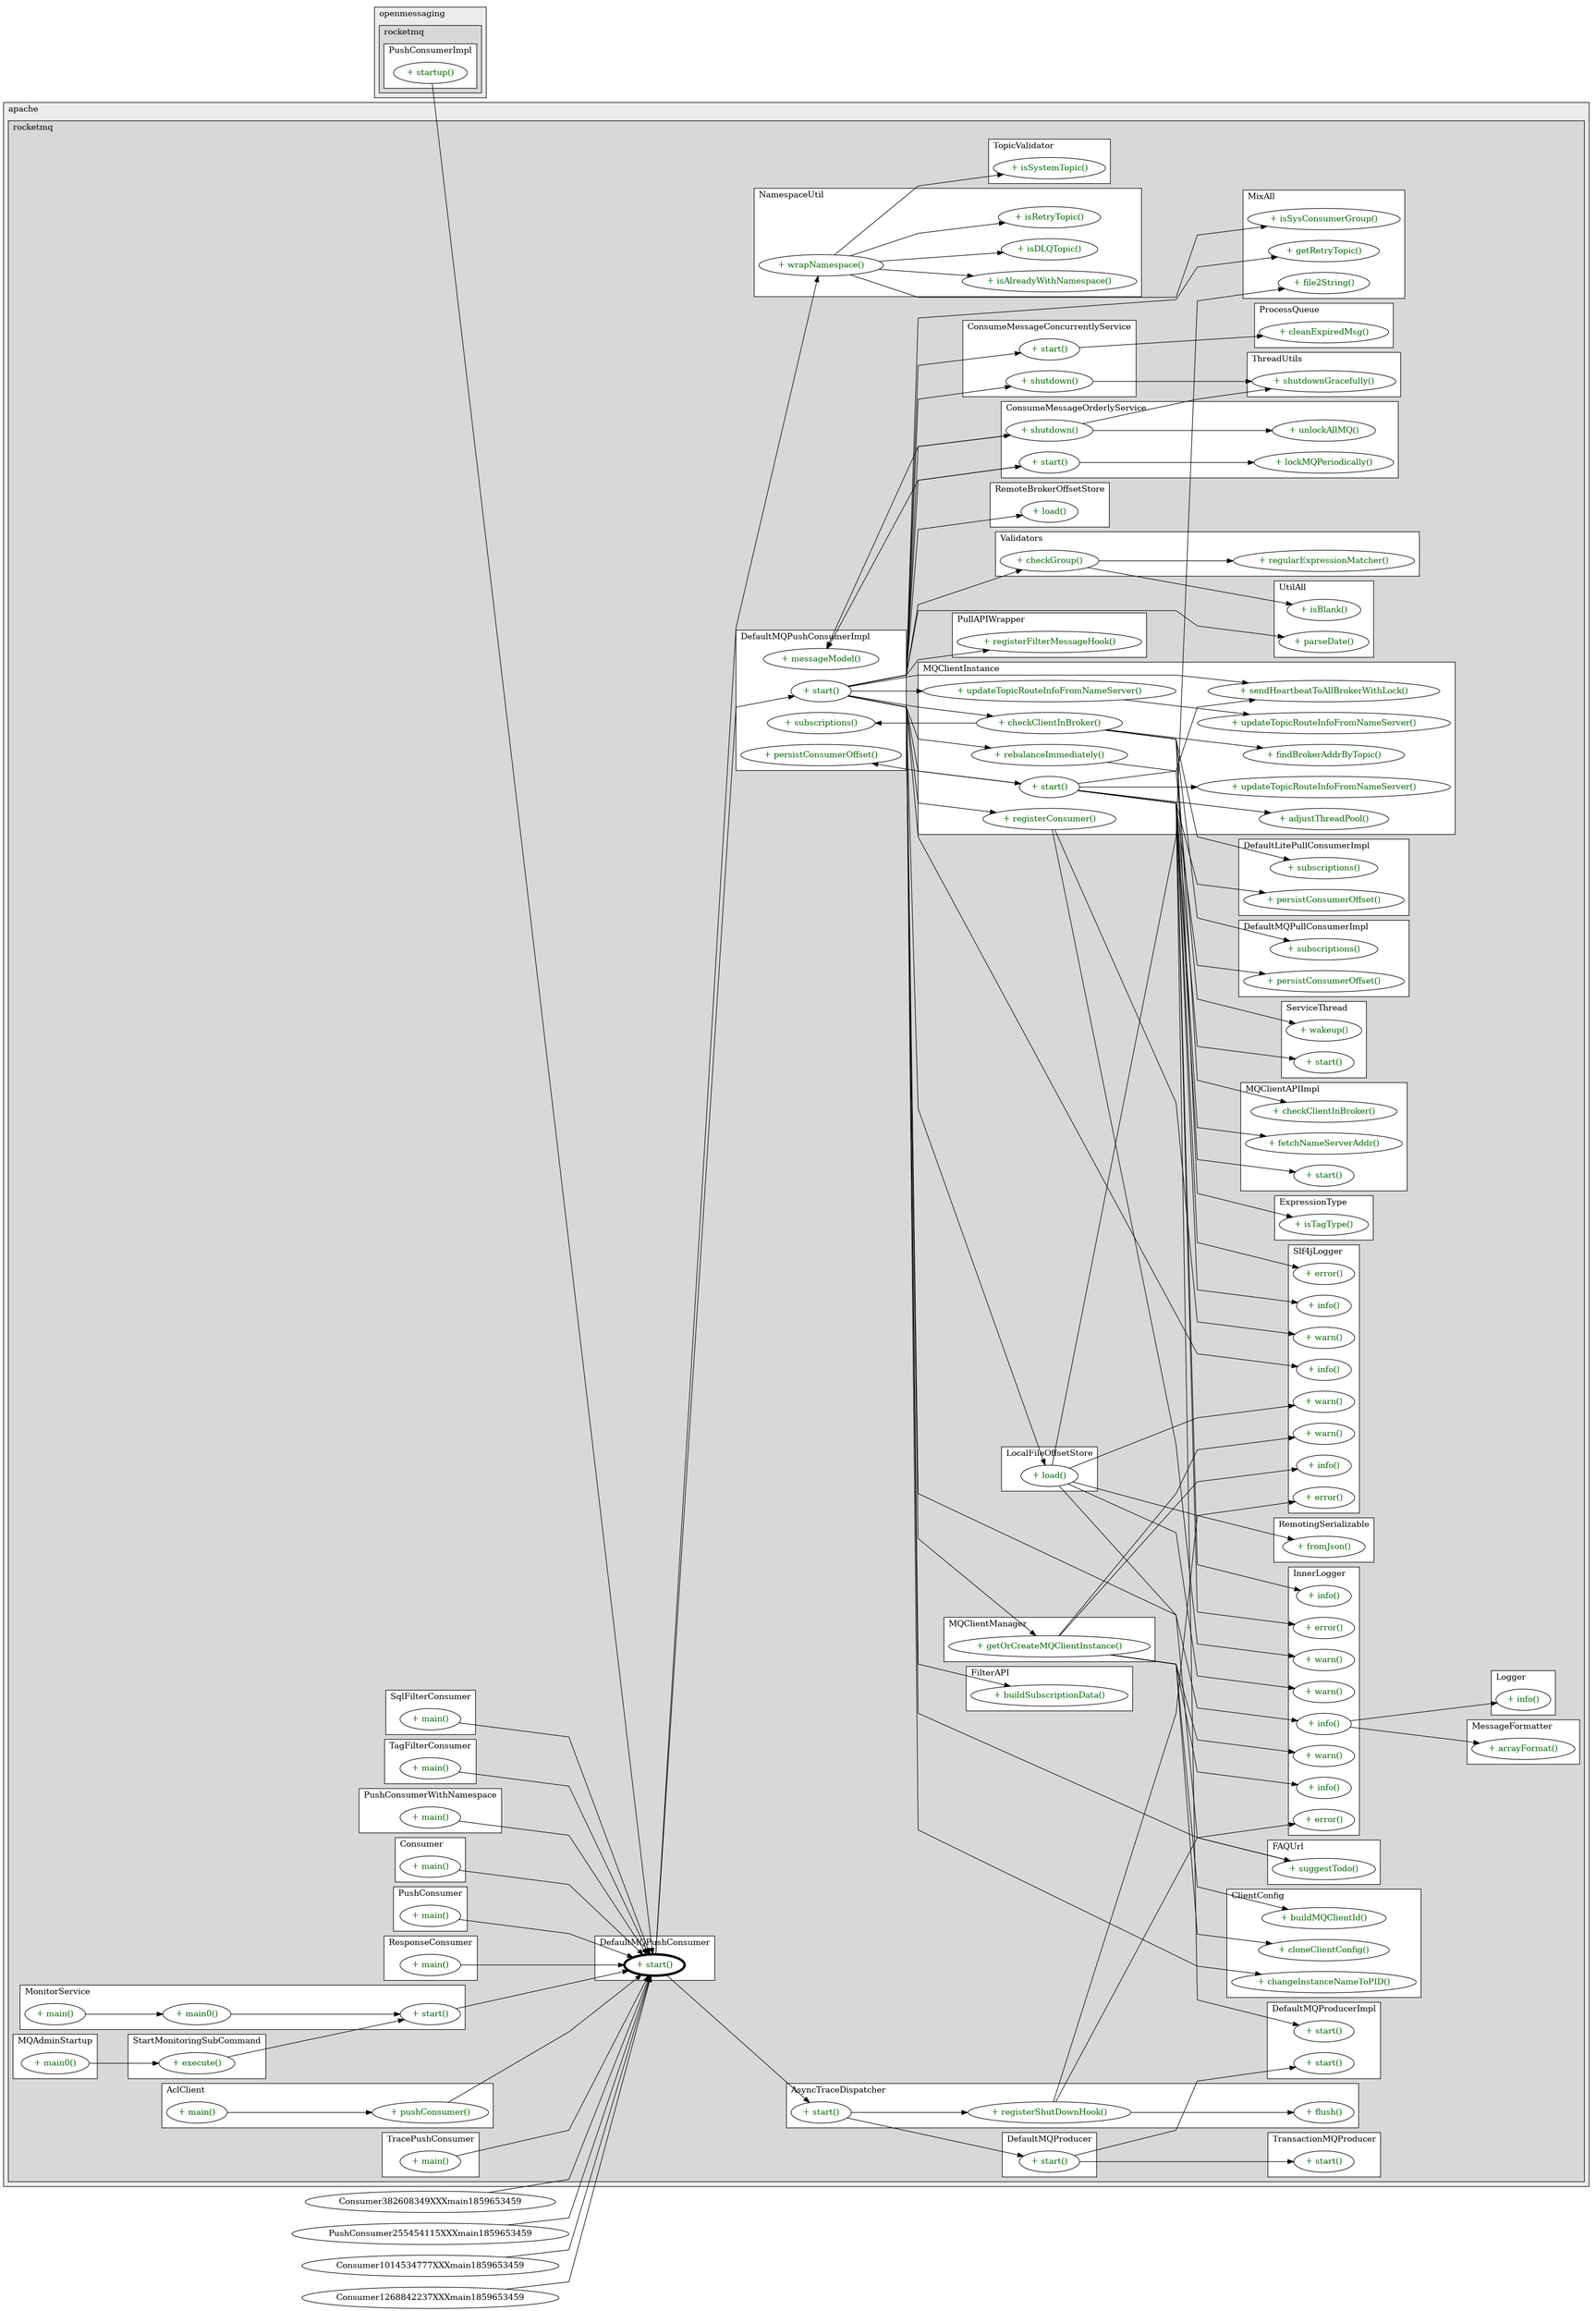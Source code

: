 @startuml

/' diagram meta data start
config=CallConfiguration;
{
  "rootMethod": "org.apache.rocketmq.client.consumer.DefaultMQPushConsumer#start()",
  "projectClassification": {
    "searchMode": "OpenProject", // OpenProject, AllProjects
    "includedProjects": "",
    "pathEndKeywords": "*.impl",
    "isClientPath": "",
    "isClientName": "",
    "isTestPath": "",
    "isTestName": "",
    "isMappingPath": "",
    "isMappingName": "",
    "isDataAccessPath": "",
    "isDataAccessName": "",
    "isDataStructurePath": "",
    "isDataStructureName": "",
    "isInterfaceStructuresPath": "",
    "isInterfaceStructuresName": "",
    "isEntryPointPath": "",
    "isEntryPointName": "",
    "treatFinalFieldsAsMandatory": false
  },
  "graphRestriction": {
    "classPackageExcludeFilter": "",
    "classPackageIncludeFilter": "",
    "classNameExcludeFilter": "",
    "classNameIncludeFilter": "",
    "methodNameExcludeFilter": "",
    "methodNameIncludeFilter": "",
    "removeByInheritance": "", // inheritance/annotation based filtering is done in a second step
    "removeByAnnotation": "",
    "removeByClassPackage": "", // cleanup the graph after inheritance/annotation based filtering is done
    "removeByClassName": "",
    "cutMappings": false,
    "cutEnum": true,
    "cutTests": true,
    "cutClient": true,
    "cutDataAccess": true,
    "cutInterfaceStructures": true,
    "cutDataStructures": true,
    "cutGetterAndSetter": true,
    "cutConstructors": true
  },
  "graphTraversal": {
    "forwardDepth": 3,
    "backwardDepth": 3,
    "classPackageExcludeFilter": "",
    "classPackageIncludeFilter": "",
    "classNameExcludeFilter": "",
    "classNameIncludeFilter": "",
    "methodNameExcludeFilter": "",
    "methodNameIncludeFilter": "",
    "hideMappings": false,
    "hideDataStructures": false,
    "hidePrivateMethods": true,
    "hideInterfaceCalls": true, // indirection: implementation -> interface (is hidden) -> implementation
    "onlyShowApplicationEntryPoints": false, // root node is included
    "useMethodCallsForStructureDiagram": "ForwardOnly" // ForwardOnly, BothDirections, No
  },
  "details": {
    "aggregation": "GroupByClass", // ByClass, GroupByClass, None
    "showMethodParametersTypes": false,
    "showMethodParametersNames": false,
    "showMethodReturnType": false,
    "showPackageLevels": 2,
    "showCallOrder": false,
    "edgeMode": "MethodsOnly", // TypesOnly, MethodsOnly, TypesAndMethods, MethodsAndDirectTypeUsage
    "showDetailedClassStructure": false
  },
  "rootClass": "org.apache.rocketmq.client.consumer.DefaultMQPushConsumer",
  "extensionCallbackMethod": "" // qualified.class.name#methodName - signature: public static String method(String)
}
diagram meta data end '/



digraph g {
    rankdir="LR"
    splines=polyline
    

'nodes 
subgraph cluster_1411517106 { 
   	label=apache
	labeljust=l
	fillcolor="#ececec"
	style=filled
   
   subgraph cluster_1714486248 { 
   	label=rocketmq
	labeljust=l
	fillcolor="#d8d8d8"
	style=filled
   
   subgraph cluster_1115057354 { 
   	label=SqlFilterConsumer
	labeljust=l
	fillcolor=white
	style=filled
   
   SqlFilterConsumer819045724XXXmain1859653459[
	label="+ main()"
	style=filled
	fillcolor=white
	tooltip="SqlFilterConsumer

null"
	fontcolor=darkgreen
];
} 

subgraph cluster_1188440734 { 
   	label=MessageFormatter
	labeljust=l
	fillcolor=white
	style=filled
   
   MessageFormatter1066893677XXXarrayFormat117314406[
	label="+ arrayFormat()"
	style=filled
	fillcolor=white
	tooltip="MessageFormatter

null"
	fontcolor=darkgreen
];
} 

subgraph cluster_1195812458 { 
   	label=TagFilterConsumer
	labeljust=l
	fillcolor=white
	style=filled
   
   TagFilterConsumer819045724XXXmain1859653459[
	label="+ main()"
	style=filled
	fillcolor=white
	tooltip="TagFilterConsumer

null"
	fontcolor=darkgreen
];
} 

subgraph cluster_1198579989 { 
   	label=PullAPIWrapper
	labeljust=l
	fillcolor=white
	style=filled
   
   PullAPIWrapper1317777407XXXregisterFilterMessageHook2076606673[
	label="+ registerFilterMessageHook()"
	style=filled
	fillcolor=white
	tooltip="PullAPIWrapper

null"
	fontcolor=darkgreen
];
} 

subgraph cluster_1350583147 { 
   	label=Slf4jLogger
	labeljust=l
	fillcolor=white
	style=filled
   
   Slf4jLogger2118845798XXXerror1808118735[
	label="+ error()"
	style=filled
	fillcolor=white
	tooltip="Slf4jLogger

null"
	fontcolor=darkgreen
];

Slf4jLogger2118845798XXXerror424332965[
	label="+ error()"
	style=filled
	fillcolor=white
	tooltip="Slf4jLogger

null"
	fontcolor=darkgreen
];

Slf4jLogger2118845798XXXinfo1506910935[
	label="+ info()"
	style=filled
	fillcolor=white
	tooltip="Slf4jLogger

null"
	fontcolor=darkgreen
];

Slf4jLogger2118845798XXXinfo1881684228[
	label="+ info()"
	style=filled
	fillcolor=white
	tooltip="Slf4jLogger

null"
	fontcolor=darkgreen
];

Slf4jLogger2118845798XXXinfo658265366[
	label="+ info()"
	style=filled
	fillcolor=white
	tooltip="Slf4jLogger

null"
	fontcolor=darkgreen
];

Slf4jLogger2118845798XXXwarn1808118735[
	label="+ warn()"
	style=filled
	fillcolor=white
	tooltip="Slf4jLogger

null"
	fontcolor=darkgreen
];

Slf4jLogger2118845798XXXwarn1881684228[
	label="+ warn()"
	style=filled
	fillcolor=white
	tooltip="Slf4jLogger

null"
	fontcolor=darkgreen
];

Slf4jLogger2118845798XXXwarn424332965[
	label="+ warn()"
	style=filled
	fillcolor=white
	tooltip="Slf4jLogger

null"
	fontcolor=darkgreen
];
} 

subgraph cluster_1531829244 { 
   	label=AsyncTraceDispatcher
	labeljust=l
	fillcolor=white
	style=filled
   
   AsyncTraceDispatcher133109314XXXflush0[
	label="+ flush()"
	style=filled
	fillcolor=white
	tooltip="AsyncTraceDispatcher

&#10;  Write flush action&#10; &#10;  @throws IOException&#10; "
	fontcolor=darkgreen
];

AsyncTraceDispatcher133109314XXXregisterShutDownHook0[
	label="+ registerShutDownHook()"
	style=filled
	fillcolor=white
	tooltip="AsyncTraceDispatcher

null"
	fontcolor=darkgreen
];

AsyncTraceDispatcher133109314XXXstart1421174374[
	label="+ start()"
	style=filled
	fillcolor=white
	tooltip="AsyncTraceDispatcher

&#10;  Initialize asynchronous transfer data module&#10; "
	fontcolor=darkgreen
];
} 

subgraph cluster_1537016101 { 
   	label=TransactionMQProducer
	labeljust=l
	fillcolor=white
	style=filled
   
   TransactionMQProducer1069208203XXXstart0[
	label="+ start()"
	style=filled
	fillcolor=white
	tooltip="TransactionMQProducer

&#10;  Start this producer instance. \</p\>&#10; &#10;  \<strong\> Much internal initializing procedures are carried out to make this instance prepared, thus, it's a must&#10;  to invoke this method before sending or querying messages. \</strong\> \</p\>&#10; &#10;  @throws MQClientException if there is any unexpected error.&#10; "
	fontcolor=darkgreen
];
} 

subgraph cluster_1578904348 { 
   	label=ServiceThread
	labeljust=l
	fillcolor=white
	style=filled
   
   ServiceThread1711659723XXXstart0[
	label="+ start()"
	style=filled
	fillcolor=white
	tooltip="ServiceThread

null"
	fontcolor=darkgreen
];

ServiceThread1711659723XXXwakeup0[
	label="+ wakeup()"
	style=filled
	fillcolor=white
	tooltip="ServiceThread

null"
	fontcolor=darkgreen
];
} 

subgraph cluster_1590985330 { 
   	label=PushConsumerWithNamespace
	labeljust=l
	fillcolor=white
	style=filled
   
   PushConsumerWithNamespace1679326985XXXmain1859653459[
	label="+ main()"
	style=filled
	fillcolor=white
	tooltip="PushConsumerWithNamespace

null"
	fontcolor=darkgreen
];
} 

subgraph cluster_1599962291 { 
   	label=RemoteBrokerOffsetStore
	labeljust=l
	fillcolor=white
	style=filled
   
   RemoteBrokerOffsetStore339263348XXXload0[
	label="+ load()"
	style=filled
	fillcolor=white
	tooltip="RemoteBrokerOffsetStore

&#10;  Load&#10; "
	fontcolor=darkgreen
];
} 

subgraph cluster_160577077 { 
   	label=Consumer
	labeljust=l
	fillcolor=white
	style=filled
   
   Consumer2031561881XXXmain1859653459[
	label="+ main()"
	style=filled
	fillcolor=white
	tooltip="Consumer

null"
	fontcolor=darkgreen
];
} 

subgraph cluster_1639018477 { 
   	label=DefaultMQPullConsumerImpl
	labeljust=l
	fillcolor=white
	style=filled
   
   DefaultMQPullConsumerImpl1317777407XXXpersistConsumerOffset0[
	label="+ persistConsumerOffset()"
	style=filled
	fillcolor=white
	tooltip="DefaultMQPullConsumerImpl

null"
	fontcolor=darkgreen
];

DefaultMQPullConsumerImpl1317777407XXXsubscriptions0[
	label="+ subscriptions()"
	style=filled
	fillcolor=white
	tooltip="DefaultMQPullConsumerImpl

null"
	fontcolor=darkgreen
];
} 

subgraph cluster_1655130509 { 
   	label=RemotingSerializable
	labeljust=l
	fillcolor=white
	style=filled
   
   RemotingSerializable1388817347XXXfromJson719218611[
	label="+ fromJson()"
	style=filled
	fillcolor=white
	tooltip="RemotingSerializable

null"
	fontcolor=darkgreen
];
} 

subgraph cluster_1817307469 { 
   	label=MQClientInstance
	labeljust=l
	fillcolor=white
	style=filled
   
   MQClientInstance700434529XXXadjustThreadPool0[
	label="+ adjustThreadPool()"
	style=filled
	fillcolor=white
	tooltip="MQClientInstance

null"
	fontcolor=darkgreen
];

MQClientInstance700434529XXXcheckClientInBroker0[
	label="+ checkClientInBroker()"
	style=filled
	fillcolor=white
	tooltip="MQClientInstance

null"
	fontcolor=darkgreen
];

MQClientInstance700434529XXXfindBrokerAddrByTopic1808118735[
	label="+ findBrokerAddrByTopic()"
	style=filled
	fillcolor=white
	tooltip="MQClientInstance

null"
	fontcolor=darkgreen
];

MQClientInstance700434529XXXrebalanceImmediately0[
	label="+ rebalanceImmediately()"
	style=filled
	fillcolor=white
	tooltip="MQClientInstance

null"
	fontcolor=darkgreen
];

MQClientInstance700434529XXXregisterConsumer1057082185[
	label="+ registerConsumer()"
	style=filled
	fillcolor=white
	tooltip="MQClientInstance

null"
	fontcolor=darkgreen
];

MQClientInstance700434529XXXsendHeartbeatToAllBrokerWithLock0[
	label="+ sendHeartbeatToAllBrokerWithLock()"
	style=filled
	fillcolor=white
	tooltip="MQClientInstance

null"
	fontcolor=darkgreen
];

MQClientInstance700434529XXXstart0[
	label="+ start()"
	style=filled
	fillcolor=white
	tooltip="MQClientInstance

null"
	fontcolor=darkgreen
];

MQClientInstance700434529XXXupdateTopicRouteInfoFromNameServer0[
	label="+ updateTopicRouteInfoFromNameServer()"
	style=filled
	fillcolor=white
	tooltip="MQClientInstance

null"
	fontcolor=darkgreen
];

MQClientInstance700434529XXXupdateTopicRouteInfoFromNameServer1808118735[
	label="+ updateTopicRouteInfoFromNameServer()"
	style=filled
	fillcolor=white
	tooltip="MQClientInstance

null"
	fontcolor=darkgreen
];

MQClientInstance700434529XXXupdateTopicRouteInfoFromNameServer491281216[
	label="+ updateTopicRouteInfoFromNameServer()"
	style=filled
	fillcolor=white
	tooltip="MQClientInstance

null"
	fontcolor=darkgreen
];
} 

subgraph cluster_1833644171 { 
   	label=InnerLogger
	labeljust=l
	fillcolor=white
	style=filled
   
   InnerLogger1066893677XXXerror1808118735[
	label="+ error()"
	style=filled
	fillcolor=white
	tooltip="InnerLogger

null"
	fontcolor=darkgreen
];

InnerLogger1066893677XXXerror424332965[
	label="+ error()"
	style=filled
	fillcolor=white
	tooltip="InnerLogger

null"
	fontcolor=darkgreen
];

InnerLogger1066893677XXXinfo1506910935[
	label="+ info()"
	style=filled
	fillcolor=white
	tooltip="InnerLogger

null"
	fontcolor=darkgreen
];

InnerLogger1066893677XXXinfo1881684228[
	label="+ info()"
	style=filled
	fillcolor=white
	tooltip="InnerLogger

null"
	fontcolor=darkgreen
];

InnerLogger1066893677XXXinfo658265366[
	label="+ info()"
	style=filled
	fillcolor=white
	tooltip="InnerLogger

null"
	fontcolor=darkgreen
];

InnerLogger1066893677XXXwarn1808118735[
	label="+ warn()"
	style=filled
	fillcolor=white
	tooltip="InnerLogger

null"
	fontcolor=darkgreen
];

InnerLogger1066893677XXXwarn1881684228[
	label="+ warn()"
	style=filled
	fillcolor=white
	tooltip="InnerLogger

null"
	fontcolor=darkgreen
];

InnerLogger1066893677XXXwarn424332965[
	label="+ warn()"
	style=filled
	fillcolor=white
	tooltip="InnerLogger

null"
	fontcolor=darkgreen
];
} 

subgraph cluster_1877788505 { 
   	label=ConsumeMessageConcurrentlyService
	labeljust=l
	fillcolor=white
	style=filled
   
   ConsumeMessageConcurrentlyService1317777407XXXshutdown3327612[
	label="+ shutdown()"
	style=filled
	fillcolor=white
	tooltip="ConsumeMessageConcurrentlyService

null"
	fontcolor=darkgreen
];

ConsumeMessageConcurrentlyService1317777407XXXstart0[
	label="+ start()"
	style=filled
	fillcolor=white
	tooltip="ConsumeMessageConcurrentlyService

null"
	fontcolor=darkgreen
];
} 

subgraph cluster_1884334830 { 
   	label=ConsumeMessageOrderlyService
	labeljust=l
	fillcolor=white
	style=filled
   
   ConsumeMessageOrderlyService1317777407XXXlockMQPeriodically0[
	label="+ lockMQPeriodically()"
	style=filled
	fillcolor=white
	tooltip="ConsumeMessageOrderlyService

null"
	fontcolor=darkgreen
];

ConsumeMessageOrderlyService1317777407XXXshutdown3327612[
	label="+ shutdown()"
	style=filled
	fillcolor=white
	tooltip="ConsumeMessageOrderlyService

null"
	fontcolor=darkgreen
];

ConsumeMessageOrderlyService1317777407XXXstart0[
	label="+ start()"
	style=filled
	fillcolor=white
	tooltip="ConsumeMessageOrderlyService

null"
	fontcolor=darkgreen
];

ConsumeMessageOrderlyService1317777407XXXunlockAllMQ0[
	label="+ unlockAllMQ()"
	style=filled
	fillcolor=white
	tooltip="ConsumeMessageOrderlyService

null"
	fontcolor=darkgreen
];
} 

subgraph cluster_1889763836 { 
   	label=UtilAll
	labeljust=l
	fillcolor=white
	style=filled
   
   UtilAll1711659723XXXisBlank1808118735[
	label="+ isBlank()"
	style=filled
	fillcolor=white
	tooltip="UtilAll

null"
	fontcolor=darkgreen
];

UtilAll1711659723XXXparseDate2013066710[
	label="+ parseDate()"
	style=filled
	fillcolor=white
	tooltip="UtilAll

null"
	fontcolor=darkgreen
];
} 

subgraph cluster_192096112 { 
   	label=ClientConfig
	labeljust=l
	fillcolor=white
	style=filled
   
   ClientConfig1708762283XXXbuildMQClientId0[
	label="+ buildMQClientId()"
	style=filled
	fillcolor=white
	tooltip="ClientConfig

null"
	fontcolor=darkgreen
];

ClientConfig1708762283XXXchangeInstanceNameToPID0[
	label="+ changeInstanceNameToPID()"
	style=filled
	fillcolor=white
	tooltip="ClientConfig

&#10; Duan/如果没有命名Instance，则加上进程ID&#10;"
	fontcolor=darkgreen
];

ClientConfig1708762283XXXcloneClientConfig0[
	label="+ cloneClientConfig()"
	style=filled
	fillcolor=white
	tooltip="ClientConfig

null"
	fontcolor=darkgreen
];
} 

subgraph cluster_193740497 { 
   	label=FilterAPI
	labeljust=l
	fillcolor=white
	style=filled
   
   FilterAPI260500475XXXbuildSubscriptionData924985979[
	label="+ buildSubscriptionData()"
	style=filled
	fillcolor=white
	tooltip="FilterAPI

null"
	fontcolor=darkgreen
];
} 

subgraph cluster_2004609280 { 
   	label=DefaultMQPushConsumer
	labeljust=l
	fillcolor=white
	style=filled
   
   DefaultMQPushConsumer633216551XXXstart0[
	label="+ start()"
	style=filled
	fillcolor=white
	tooltip="DefaultMQPushConsumer

&#10;  This method gets internal infrastructure readily to serve. Instances must call this method after configuration.&#10; &#10;  @throws MQClientException if there is any client error.&#10; "
	penwidth=4
	fontcolor=darkgreen
];
} 

subgraph cluster_2008115011 { 
   	label=FAQUrl
	labeljust=l
	fillcolor=white
	style=filled
   
   FAQUrl223136636XXXsuggestTodo1808118735[
	label="+ suggestTodo()"
	style=filled
	fillcolor=white
	tooltip="FAQUrl

null"
	fontcolor=darkgreen
];
} 

subgraph cluster_2042557879 { 
   	label=LocalFileOffsetStore
	labeljust=l
	fillcolor=white
	style=filled
   
   LocalFileOffsetStore339263348XXXload0[
	label="+ load()"
	style=filled
	fillcolor=white
	tooltip="LocalFileOffsetStore

&#10;  Load&#10; "
	fontcolor=darkgreen
];
} 

subgraph cluster_216429797 { 
   	label=TopicValidator
	labeljust=l
	fillcolor=white
	style=filled
   
   TopicValidator1684082764XXXisSystemTopic1808118735[
	label="+ isSystemTopic()"
	style=filled
	fillcolor=white
	tooltip="TopicValidator

null"
	fontcolor=darkgreen
];
} 

subgraph cluster_246761303 { 
   	label=Logger
	labeljust=l
	fillcolor=white
	style=filled
   
   Logger690443815XXXinfo1780628115[
	label="+ info()"
	style=filled
	fillcolor=white
	tooltip="Logger

null"
	fontcolor=darkgreen
];
} 

subgraph cluster_262376958 { 
   	label=DefaultMQProducer
	labeljust=l
	fillcolor=white
	style=filled
   
   DefaultMQProducer1069208203XXXstart0[
	label="+ start()"
	style=filled
	fillcolor=white
	tooltip="DefaultMQProducer

&#10;  Start this producer instance. \</p\>&#10; &#10;  \<strong\> Much internal initializing procedures are carried out to make this instance prepared, thus, it's a must&#10;  to invoke this method before sending or querying messages. \</strong\> \</p\>&#10; &#10;  @throws MQClientException if there is any unexpected error.&#10; "
	fontcolor=darkgreen
];
} 

subgraph cluster_274343363 { 
   	label=DefaultLitePullConsumerImpl
	labeljust=l
	fillcolor=white
	style=filled
   
   DefaultLitePullConsumerImpl1317777407XXXpersistConsumerOffset0[
	label="+ persistConsumerOffset()"
	style=filled
	fillcolor=white
	tooltip="DefaultLitePullConsumerImpl

null"
	fontcolor=darkgreen
];

DefaultLitePullConsumerImpl1317777407XXXsubscriptions0[
	label="+ subscriptions()"
	style=filled
	fillcolor=white
	tooltip="DefaultLitePullConsumerImpl

null"
	fontcolor=darkgreen
];
} 

subgraph cluster_290650472 { 
   	label=DefaultMQPushConsumerImpl
	labeljust=l
	fillcolor=white
	style=filled
   
   DefaultMQPushConsumerImpl1317777407XXXmessageModel0[
	label="+ messageModel()"
	style=filled
	fillcolor=white
	tooltip="DefaultMQPushConsumerImpl

null"
	fontcolor=darkgreen
];

DefaultMQPushConsumerImpl1317777407XXXpersistConsumerOffset0[
	label="+ persistConsumerOffset()"
	style=filled
	fillcolor=white
	tooltip="DefaultMQPushConsumerImpl

null"
	fontcolor=darkgreen
];

DefaultMQPushConsumerImpl1317777407XXXstart0[
	label="+ start()"
	style=filled
	fillcolor=white
	tooltip="DefaultMQPushConsumerImpl

null"
	fontcolor=darkgreen
];

DefaultMQPushConsumerImpl1317777407XXXsubscriptions0[
	label="+ subscriptions()"
	style=filled
	fillcolor=white
	tooltip="DefaultMQPushConsumerImpl

null"
	fontcolor=darkgreen
];
} 

subgraph cluster_325102424 { 
   	label=PushConsumer
	labeljust=l
	fillcolor=white
	style=filled
   
   PushConsumer1191250838XXXmain1859653459[
	label="+ main()"
	style=filled
	fillcolor=white
	tooltip="PushConsumer

null"
	fontcolor=darkgreen
];
} 

subgraph cluster_330370686 { 
   	label=MonitorService
	labeljust=l
	fillcolor=white
	style=filled
   
   MonitorService2000019609XXXmain0999713441[
	label="+ main0()"
	style=filled
	fillcolor=white
	tooltip="MonitorService

null"
	fontcolor=darkgreen
];

MonitorService2000019609XXXmain1859653459[
	label="+ main()"
	style=filled
	fillcolor=white
	tooltip="MonitorService

null"
	fontcolor=darkgreen
];

MonitorService2000019609XXXstart0[
	label="+ start()"
	style=filled
	fillcolor=white
	tooltip="MonitorService

null"
	fontcolor=darkgreen
];
} 

subgraph cluster_377544074 { 
   	label=NamespaceUtil
	labeljust=l
	fillcolor=white
	style=filled
   
   NamespaceUtil964860507XXXisAlreadyWithNamespace2013066710[
	label="+ isAlreadyWithNamespace()"
	style=filled
	fillcolor=white
	tooltip="NamespaceUtil

null"
	fontcolor=darkgreen
];

NamespaceUtil964860507XXXisDLQTopic1808118735[
	label="+ isDLQTopic()"
	style=filled
	fillcolor=white
	tooltip="NamespaceUtil

null"
	fontcolor=darkgreen
];

NamespaceUtil964860507XXXisRetryTopic1808118735[
	label="+ isRetryTopic()"
	style=filled
	fillcolor=white
	tooltip="NamespaceUtil

null"
	fontcolor=darkgreen
];

NamespaceUtil964860507XXXwrapNamespace2013066710[
	label="+ wrapNamespace()"
	style=filled
	fillcolor=white
	tooltip="NamespaceUtil

null"
	fontcolor=darkgreen
];
} 

subgraph cluster_425376580 { 
   	label=ResponseConsumer
	labeljust=l
	fillcolor=white
	style=filled
   
   ResponseConsumer196752767XXXmain1859653459[
	label="+ main()"
	style=filled
	fillcolor=white
	tooltip="ResponseConsumer

null"
	fontcolor=darkgreen
];
} 

subgraph cluster_454919608 { 
   	label=MixAll
	labeljust=l
	fillcolor=white
	style=filled
   
   MixAll1711659723XXXfile2String1808118735[
	label="+ file2String()"
	style=filled
	fillcolor=white
	tooltip="MixAll

null"
	fontcolor=darkgreen
];

MixAll1711659723XXXgetRetryTopic1808118735[
	label="+ getRetryTopic()"
	style=filled
	fillcolor=white
	tooltip="MixAll

null"
	fontcolor=darkgreen
];

MixAll1711659723XXXisSysConsumerGroup1808118735[
	label="+ isSysConsumerGroup()"
	style=filled
	fillcolor=white
	tooltip="MixAll

null"
	fontcolor=darkgreen
];
} 

subgraph cluster_474412269 { 
   	label=StartMonitoringSubCommand
	labeljust=l
	fillcolor=white
	style=filled
   
   StartMonitoringSubCommand259180596XXXexecute2047371959[
	label="+ execute()"
	style=filled
	fillcolor=white
	tooltip="StartMonitoringSubCommand

null"
	fontcolor=darkgreen
];
} 

subgraph cluster_480397689 { 
   	label=ThreadUtils
	labeljust=l
	fillcolor=white
	style=filled
   
   ThreadUtils1685148622XXXshutdownGracefully1618951241[
	label="+ shutdownGracefully()"
	style=filled
	fillcolor=white
	tooltip="ThreadUtils

&#10;  An implementation of the graceful stop sequence recommended by&#10;  {@link ExecutorService}.&#10; &#10;  @param executor executor&#10;  @param timeout timeout&#10;  @param timeUnit timeUnit&#10; "
	fontcolor=darkgreen
];
} 

subgraph cluster_544822171 { 
   	label=ExpressionType
	labeljust=l
	fillcolor=white
	style=filled
   
   ExpressionType260500475XXXisTagType1808118735[
	label="+ isTagType()"
	style=filled
	fillcolor=white
	tooltip="ExpressionType

null"
	fontcolor=darkgreen
];
} 

subgraph cluster_669035704 { 
   	label=MQAdminStartup
	labeljust=l
	fillcolor=white
	style=filled
   
   MQAdminStartup2009022808XXXmain0999713441[
	label="+ main0()"
	style=filled
	fillcolor=white
	tooltip="MQAdminStartup

null"
	fontcolor=darkgreen
];
} 

subgraph cluster_682774321 { 
   	label=ProcessQueue
	labeljust=l
	fillcolor=white
	style=filled
   
   ProcessQueue1317777407XXXcleanExpiredMsg1656847019[
	label="+ cleanExpiredMsg()"
	style=filled
	fillcolor=white
	tooltip="ProcessQueue

&#10;  @param pushConsumer&#10; "
	fontcolor=darkgreen
];
} 

subgraph cluster_781943885 { 
   	label=MQClientManager
	labeljust=l
	fillcolor=white
	style=filled
   
   MQClientManager1527982467XXXgetOrCreateMQClientInstance500733991[
	label="+ getOrCreateMQClientInstance()"
	style=filled
	fillcolor=white
	tooltip="MQClientManager

null"
	fontcolor=darkgreen
];
} 

subgraph cluster_814568284 { 
   	label=Validators
	labeljust=l
	fillcolor=white
	style=filled
   
   Validators1708762283XXXcheckGroup1808118735[
	label="+ checkGroup()"
	style=filled
	fillcolor=white
	tooltip="Validators

&#10;  Validate group&#10; "
	fontcolor=darkgreen
];

Validators1708762283XXXregularExpressionMatcher928772501[
	label="+ regularExpressionMatcher()"
	style=filled
	fillcolor=white
	tooltip="Validators

&#10;  @return \<tt\>true\</tt\> if, and only if, the entire origin sequence matches this matcher's pattern&#10; "
	fontcolor=darkgreen
];
} 

subgraph cluster_877673347 { 
   	label=AclClient
	labeljust=l
	fillcolor=white
	style=filled
   
   AclClient1191250838XXXmain1859653459[
	label="+ main()"
	style=filled
	fillcolor=white
	tooltip="AclClient

null"
	fontcolor=darkgreen
];

AclClient1191250838XXXpushConsumer0[
	label="+ pushConsumer()"
	style=filled
	fillcolor=white
	tooltip="AclClient

null"
	fontcolor=darkgreen
];
} 

subgraph cluster_931339104 { 
   	label=MQClientAPIImpl
	labeljust=l
	fillcolor=white
	style=filled
   
   MQClientAPIImpl1527982467XXXcheckClientInBroker1554203866[
	label="+ checkClientInBroker()"
	style=filled
	fillcolor=white
	tooltip="MQClientAPIImpl

null"
	fontcolor=darkgreen
];

MQClientAPIImpl1527982467XXXfetchNameServerAddr0[
	label="+ fetchNameServerAddr()"
	style=filled
	fillcolor=white
	tooltip="MQClientAPIImpl

null"
	fontcolor=darkgreen
];

MQClientAPIImpl1527982467XXXstart0[
	label="+ start()"
	style=filled
	fillcolor=white
	tooltip="MQClientAPIImpl

null"
	fontcolor=darkgreen
];
} 

subgraph cluster_950274803 { 
   	label=TracePushConsumer
	labeljust=l
	fillcolor=white
	style=filled
   
   TracePushConsumer244193786XXXmain1859653459[
	label="+ main()"
	style=filled
	fillcolor=white
	tooltip="TracePushConsumer

null"
	fontcolor=darkgreen
];
} 

subgraph cluster_998304410 { 
   	label=DefaultMQProducerImpl
	labeljust=l
	fillcolor=white
	style=filled
   
   DefaultMQProducerImpl1753769059XXXstart0[
	label="+ start()"
	style=filled
	fillcolor=white
	tooltip="DefaultMQProducerImpl

null"
	fontcolor=darkgreen
];

DefaultMQProducerImpl1753769059XXXstart64711720[
	label="+ start()"
	style=filled
	fillcolor=white
	tooltip="DefaultMQProducerImpl

null"
	fontcolor=darkgreen
];
} 
} 
} 

subgraph cluster_679248890 { 
   	label=openmessaging
	labeljust=l
	fillcolor="#ececec"
	style=filled
   
   subgraph cluster_1292383980 { 
   	label=rocketmq
	labeljust=l
	fillcolor="#d8d8d8"
	style=filled
   
   subgraph cluster_1112861134 { 
   	label=PushConsumerImpl
	labeljust=l
	fillcolor=white
	style=filled
   
   PushConsumerImpl725268464XXXstartup0[
	label="+ startup()"
	style=filled
	fillcolor=white
	tooltip="PushConsumerImpl

null"
	fontcolor=darkgreen
];
} 
} 
} 

'edges    
AclClient1191250838XXXmain1859653459 -> AclClient1191250838XXXpushConsumer0;
AclClient1191250838XXXpushConsumer0 -> DefaultMQPushConsumer633216551XXXstart0;
AsyncTraceDispatcher133109314XXXregisterShutDownHook0 -> AsyncTraceDispatcher133109314XXXflush0;
AsyncTraceDispatcher133109314XXXregisterShutDownHook0 -> InnerLogger1066893677XXXerror1808118735;
AsyncTraceDispatcher133109314XXXregisterShutDownHook0 -> Slf4jLogger2118845798XXXerror1808118735;
AsyncTraceDispatcher133109314XXXstart1421174374 -> AsyncTraceDispatcher133109314XXXregisterShutDownHook0;
AsyncTraceDispatcher133109314XXXstart1421174374 -> DefaultMQProducer1069208203XXXstart0;
ConsumeMessageConcurrentlyService1317777407XXXshutdown3327612 -> ThreadUtils1685148622XXXshutdownGracefully1618951241;
ConsumeMessageConcurrentlyService1317777407XXXstart0 -> ProcessQueue1317777407XXXcleanExpiredMsg1656847019;
ConsumeMessageOrderlyService1317777407XXXshutdown3327612 -> ConsumeMessageOrderlyService1317777407XXXunlockAllMQ0;
ConsumeMessageOrderlyService1317777407XXXshutdown3327612 -> DefaultMQPushConsumerImpl1317777407XXXmessageModel0;
ConsumeMessageOrderlyService1317777407XXXshutdown3327612 -> ThreadUtils1685148622XXXshutdownGracefully1618951241;
ConsumeMessageOrderlyService1317777407XXXstart0 -> ConsumeMessageOrderlyService1317777407XXXlockMQPeriodically0;
ConsumeMessageOrderlyService1317777407XXXstart0 -> DefaultMQPushConsumerImpl1317777407XXXmessageModel0;
Consumer1014534777XXXmain1859653459 -> DefaultMQPushConsumer633216551XXXstart0;
Consumer1268842237XXXmain1859653459 -> DefaultMQPushConsumer633216551XXXstart0;
Consumer2031561881XXXmain1859653459 -> DefaultMQPushConsumer633216551XXXstart0;
Consumer382608349XXXmain1859653459 -> DefaultMQPushConsumer633216551XXXstart0;
DefaultMQProducer1069208203XXXstart0 -> DefaultMQProducerImpl1753769059XXXstart0;
DefaultMQProducer1069208203XXXstart0 -> TransactionMQProducer1069208203XXXstart0;
DefaultMQPushConsumer633216551XXXstart0 -> AsyncTraceDispatcher133109314XXXstart1421174374;
DefaultMQPushConsumer633216551XXXstart0 -> DefaultMQPushConsumerImpl1317777407XXXstart0;
DefaultMQPushConsumer633216551XXXstart0 -> NamespaceUtil964860507XXXwrapNamespace2013066710;
DefaultMQPushConsumerImpl1317777407XXXstart0 -> ClientConfig1708762283XXXchangeInstanceNameToPID0;
DefaultMQPushConsumerImpl1317777407XXXstart0 -> ConsumeMessageConcurrentlyService1317777407XXXshutdown3327612;
DefaultMQPushConsumerImpl1317777407XXXstart0 -> ConsumeMessageConcurrentlyService1317777407XXXstart0;
DefaultMQPushConsumerImpl1317777407XXXstart0 -> ConsumeMessageOrderlyService1317777407XXXshutdown3327612;
DefaultMQPushConsumerImpl1317777407XXXstart0 -> ConsumeMessageOrderlyService1317777407XXXstart0;
DefaultMQPushConsumerImpl1317777407XXXstart0 -> FAQUrl223136636XXXsuggestTodo1808118735;
DefaultMQPushConsumerImpl1317777407XXXstart0 -> FilterAPI260500475XXXbuildSubscriptionData924985979;
DefaultMQPushConsumerImpl1317777407XXXstart0 -> InnerLogger1066893677XXXinfo658265366;
DefaultMQPushConsumerImpl1317777407XXXstart0 -> LocalFileOffsetStore339263348XXXload0;
DefaultMQPushConsumerImpl1317777407XXXstart0 -> MQClientInstance700434529XXXcheckClientInBroker0;
DefaultMQPushConsumerImpl1317777407XXXstart0 -> MQClientInstance700434529XXXrebalanceImmediately0;
DefaultMQPushConsumerImpl1317777407XXXstart0 -> MQClientInstance700434529XXXregisterConsumer1057082185;
DefaultMQPushConsumerImpl1317777407XXXstart0 -> MQClientInstance700434529XXXsendHeartbeatToAllBrokerWithLock0;
DefaultMQPushConsumerImpl1317777407XXXstart0 -> MQClientInstance700434529XXXstart0;
DefaultMQPushConsumerImpl1317777407XXXstart0 -> MQClientInstance700434529XXXupdateTopicRouteInfoFromNameServer1808118735;
DefaultMQPushConsumerImpl1317777407XXXstart0 -> MQClientManager1527982467XXXgetOrCreateMQClientInstance500733991;
DefaultMQPushConsumerImpl1317777407XXXstart0 -> MixAll1711659723XXXgetRetryTopic1808118735;
DefaultMQPushConsumerImpl1317777407XXXstart0 -> PullAPIWrapper1317777407XXXregisterFilterMessageHook2076606673;
DefaultMQPushConsumerImpl1317777407XXXstart0 -> RemoteBrokerOffsetStore339263348XXXload0;
DefaultMQPushConsumerImpl1317777407XXXstart0 -> Slf4jLogger2118845798XXXinfo658265366;
DefaultMQPushConsumerImpl1317777407XXXstart0 -> UtilAll1711659723XXXparseDate2013066710;
DefaultMQPushConsumerImpl1317777407XXXstart0 -> Validators1708762283XXXcheckGroup1808118735;
InnerLogger1066893677XXXinfo658265366 -> Logger690443815XXXinfo1780628115;
InnerLogger1066893677XXXinfo658265366 -> MessageFormatter1066893677XXXarrayFormat117314406;
LocalFileOffsetStore339263348XXXload0 -> FAQUrl223136636XXXsuggestTodo1808118735;
LocalFileOffsetStore339263348XXXload0 -> InnerLogger1066893677XXXwarn424332965;
LocalFileOffsetStore339263348XXXload0 -> MixAll1711659723XXXfile2String1808118735;
LocalFileOffsetStore339263348XXXload0 -> RemotingSerializable1388817347XXXfromJson719218611;
LocalFileOffsetStore339263348XXXload0 -> Slf4jLogger2118845798XXXwarn424332965;
MQAdminStartup2009022808XXXmain0999713441 -> StartMonitoringSubCommand259180596XXXexecute2047371959;
MQClientInstance700434529XXXcheckClientInBroker0 -> DefaultLitePullConsumerImpl1317777407XXXsubscriptions0;
MQClientInstance700434529XXXcheckClientInBroker0 -> DefaultMQPullConsumerImpl1317777407XXXsubscriptions0;
MQClientInstance700434529XXXcheckClientInBroker0 -> DefaultMQPushConsumerImpl1317777407XXXsubscriptions0;
MQClientInstance700434529XXXcheckClientInBroker0 -> ExpressionType260500475XXXisTagType1808118735;
MQClientInstance700434529XXXcheckClientInBroker0 -> MQClientAPIImpl1527982467XXXcheckClientInBroker1554203866;
MQClientInstance700434529XXXcheckClientInBroker0 -> MQClientInstance700434529XXXfindBrokerAddrByTopic1808118735;
MQClientInstance700434529XXXrebalanceImmediately0 -> ServiceThread1711659723XXXwakeup0;
MQClientInstance700434529XXXregisterConsumer1057082185 -> InnerLogger1066893677XXXwarn1808118735;
MQClientInstance700434529XXXregisterConsumer1057082185 -> Slf4jLogger2118845798XXXwarn1808118735;
MQClientInstance700434529XXXstart0 -> DefaultLitePullConsumerImpl1317777407XXXpersistConsumerOffset0;
MQClientInstance700434529XXXstart0 -> DefaultMQProducerImpl1753769059XXXstart64711720;
MQClientInstance700434529XXXstart0 -> DefaultMQPullConsumerImpl1317777407XXXpersistConsumerOffset0;
MQClientInstance700434529XXXstart0 -> DefaultMQPushConsumerImpl1317777407XXXpersistConsumerOffset0;
MQClientInstance700434529XXXstart0 -> InnerLogger1066893677XXXerror424332965;
MQClientInstance700434529XXXstart0 -> InnerLogger1066893677XXXinfo1506910935;
MQClientInstance700434529XXXstart0 -> MQClientAPIImpl1527982467XXXfetchNameServerAddr0;
MQClientInstance700434529XXXstart0 -> MQClientAPIImpl1527982467XXXstart0;
MQClientInstance700434529XXXstart0 -> MQClientInstance700434529XXXadjustThreadPool0;
MQClientInstance700434529XXXstart0 -> MQClientInstance700434529XXXsendHeartbeatToAllBrokerWithLock0;
MQClientInstance700434529XXXstart0 -> MQClientInstance700434529XXXupdateTopicRouteInfoFromNameServer0;
MQClientInstance700434529XXXstart0 -> ServiceThread1711659723XXXstart0;
MQClientInstance700434529XXXstart0 -> Slf4jLogger2118845798XXXerror424332965;
MQClientInstance700434529XXXstart0 -> Slf4jLogger2118845798XXXinfo1506910935;
MQClientInstance700434529XXXupdateTopicRouteInfoFromNameServer1808118735 -> MQClientInstance700434529XXXupdateTopicRouteInfoFromNameServer491281216;
MQClientManager1527982467XXXgetOrCreateMQClientInstance500733991 -> ClientConfig1708762283XXXbuildMQClientId0;
MQClientManager1527982467XXXgetOrCreateMQClientInstance500733991 -> ClientConfig1708762283XXXcloneClientConfig0;
MQClientManager1527982467XXXgetOrCreateMQClientInstance500733991 -> InnerLogger1066893677XXXinfo1881684228;
MQClientManager1527982467XXXgetOrCreateMQClientInstance500733991 -> InnerLogger1066893677XXXwarn1881684228;
MQClientManager1527982467XXXgetOrCreateMQClientInstance500733991 -> Slf4jLogger2118845798XXXinfo1881684228;
MQClientManager1527982467XXXgetOrCreateMQClientInstance500733991 -> Slf4jLogger2118845798XXXwarn1881684228;
MonitorService2000019609XXXmain0999713441 -> MonitorService2000019609XXXstart0;
MonitorService2000019609XXXmain1859653459 -> MonitorService2000019609XXXmain0999713441;
MonitorService2000019609XXXstart0 -> DefaultMQPushConsumer633216551XXXstart0;
NamespaceUtil964860507XXXwrapNamespace2013066710 -> MixAll1711659723XXXisSysConsumerGroup1808118735;
NamespaceUtil964860507XXXwrapNamespace2013066710 -> NamespaceUtil964860507XXXisAlreadyWithNamespace2013066710;
NamespaceUtil964860507XXXwrapNamespace2013066710 -> NamespaceUtil964860507XXXisDLQTopic1808118735;
NamespaceUtil964860507XXXwrapNamespace2013066710 -> NamespaceUtil964860507XXXisRetryTopic1808118735;
NamespaceUtil964860507XXXwrapNamespace2013066710 -> TopicValidator1684082764XXXisSystemTopic1808118735;
PushConsumer1191250838XXXmain1859653459 -> DefaultMQPushConsumer633216551XXXstart0;
PushConsumer255454115XXXmain1859653459 -> DefaultMQPushConsumer633216551XXXstart0;
PushConsumerImpl725268464XXXstartup0 -> DefaultMQPushConsumer633216551XXXstart0;
PushConsumerWithNamespace1679326985XXXmain1859653459 -> DefaultMQPushConsumer633216551XXXstart0;
ResponseConsumer196752767XXXmain1859653459 -> DefaultMQPushConsumer633216551XXXstart0;
SqlFilterConsumer819045724XXXmain1859653459 -> DefaultMQPushConsumer633216551XXXstart0;
StartMonitoringSubCommand259180596XXXexecute2047371959 -> MonitorService2000019609XXXstart0;
TagFilterConsumer819045724XXXmain1859653459 -> DefaultMQPushConsumer633216551XXXstart0;
TracePushConsumer244193786XXXmain1859653459 -> DefaultMQPushConsumer633216551XXXstart0;
Validators1708762283XXXcheckGroup1808118735 -> UtilAll1711659723XXXisBlank1808118735;
Validators1708762283XXXcheckGroup1808118735 -> Validators1708762283XXXregularExpressionMatcher928772501;
    
}
@enduml
